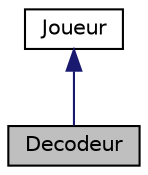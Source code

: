 digraph "Decodeur"
{
 // LATEX_PDF_SIZE
  edge [fontname="Helvetica",fontsize="10",labelfontname="Helvetica",labelfontsize="10"];
  node [fontname="Helvetica",fontsize="10",shape=record];
  Node1 [label="Decodeur",height=0.2,width=0.4,color="black", fillcolor="grey75", style="filled", fontcolor="black",tooltip="Joueur cherchant la combinaison du codeur."];
  Node2 -> Node1 [dir="back",color="midnightblue",fontsize="10",style="solid",fontname="Helvetica"];
  Node2 [label="Joueur",height=0.2,width=0.4,color="black", fillcolor="white", style="filled",URL="$classJoueur.html",tooltip="classe abstraite regroupant tout joueur"];
}
